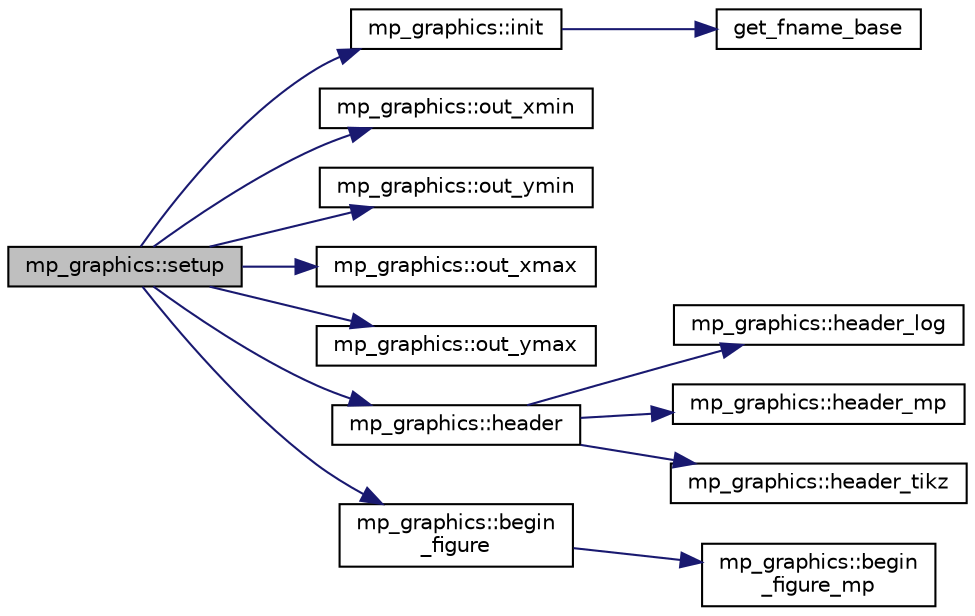 digraph "mp_graphics::setup"
{
  edge [fontname="Helvetica",fontsize="10",labelfontname="Helvetica",labelfontsize="10"];
  node [fontname="Helvetica",fontsize="10",shape=record];
  rankdir="LR";
  Node6557 [label="mp_graphics::setup",height=0.2,width=0.4,color="black", fillcolor="grey75", style="filled", fontcolor="black"];
  Node6557 -> Node6558 [color="midnightblue",fontsize="10",style="solid",fontname="Helvetica"];
  Node6558 [label="mp_graphics::init",height=0.2,width=0.4,color="black", fillcolor="white", style="filled",URL="$da/d2c/classmp__graphics.html#a48eeaba8be672a2d5eee6b1f428b947e"];
  Node6558 -> Node6559 [color="midnightblue",fontsize="10",style="solid",fontname="Helvetica"];
  Node6559 [label="get_fname_base",height=0.2,width=0.4,color="black", fillcolor="white", style="filled",URL="$d5/db4/io__and__os_8h.html#a9f25fee3f57fa74a30296738b5ebee3d"];
  Node6557 -> Node6560 [color="midnightblue",fontsize="10",style="solid",fontname="Helvetica"];
  Node6560 [label="mp_graphics::out_xmin",height=0.2,width=0.4,color="black", fillcolor="white", style="filled",URL="$da/d2c/classmp__graphics.html#a565bfb3987a4e246e3fd61d15c714ee7"];
  Node6557 -> Node6561 [color="midnightblue",fontsize="10",style="solid",fontname="Helvetica"];
  Node6561 [label="mp_graphics::out_ymin",height=0.2,width=0.4,color="black", fillcolor="white", style="filled",URL="$da/d2c/classmp__graphics.html#a01d97c3ec8360a3c2244aa895e2b9c9e"];
  Node6557 -> Node6562 [color="midnightblue",fontsize="10",style="solid",fontname="Helvetica"];
  Node6562 [label="mp_graphics::out_xmax",height=0.2,width=0.4,color="black", fillcolor="white", style="filled",URL="$da/d2c/classmp__graphics.html#af0f66267f65077db72afeb0ce0b8df31"];
  Node6557 -> Node6563 [color="midnightblue",fontsize="10",style="solid",fontname="Helvetica"];
  Node6563 [label="mp_graphics::out_ymax",height=0.2,width=0.4,color="black", fillcolor="white", style="filled",URL="$da/d2c/classmp__graphics.html#a16d4b00f27d431c20c08840b6043cc7f"];
  Node6557 -> Node6564 [color="midnightblue",fontsize="10",style="solid",fontname="Helvetica"];
  Node6564 [label="mp_graphics::header",height=0.2,width=0.4,color="black", fillcolor="white", style="filled",URL="$da/d2c/classmp__graphics.html#ad500b1cac8c75bf8a2f2ac78938c4e30"];
  Node6564 -> Node6565 [color="midnightblue",fontsize="10",style="solid",fontname="Helvetica"];
  Node6565 [label="mp_graphics::header_log",height=0.2,width=0.4,color="black", fillcolor="white", style="filled",URL="$da/d2c/classmp__graphics.html#a001ad397d28bb3032a3201aac0896ce8"];
  Node6564 -> Node6566 [color="midnightblue",fontsize="10",style="solid",fontname="Helvetica"];
  Node6566 [label="mp_graphics::header_mp",height=0.2,width=0.4,color="black", fillcolor="white", style="filled",URL="$da/d2c/classmp__graphics.html#ad08252e9be57fd9d484a80a1c3602969"];
  Node6564 -> Node6567 [color="midnightblue",fontsize="10",style="solid",fontname="Helvetica"];
  Node6567 [label="mp_graphics::header_tikz",height=0.2,width=0.4,color="black", fillcolor="white", style="filled",URL="$da/d2c/classmp__graphics.html#a89a5fbf0e495443260399c1b6b3bb320"];
  Node6557 -> Node6568 [color="midnightblue",fontsize="10",style="solid",fontname="Helvetica"];
  Node6568 [label="mp_graphics::begin\l_figure",height=0.2,width=0.4,color="black", fillcolor="white", style="filled",URL="$da/d2c/classmp__graphics.html#a5755257d778fb161984a756d0ad9c600"];
  Node6568 -> Node6569 [color="midnightblue",fontsize="10",style="solid",fontname="Helvetica"];
  Node6569 [label="mp_graphics::begin\l_figure_mp",height=0.2,width=0.4,color="black", fillcolor="white", style="filled",URL="$da/d2c/classmp__graphics.html#aab98691d8a4a65a5ac8ed06e8f71c640"];
}
